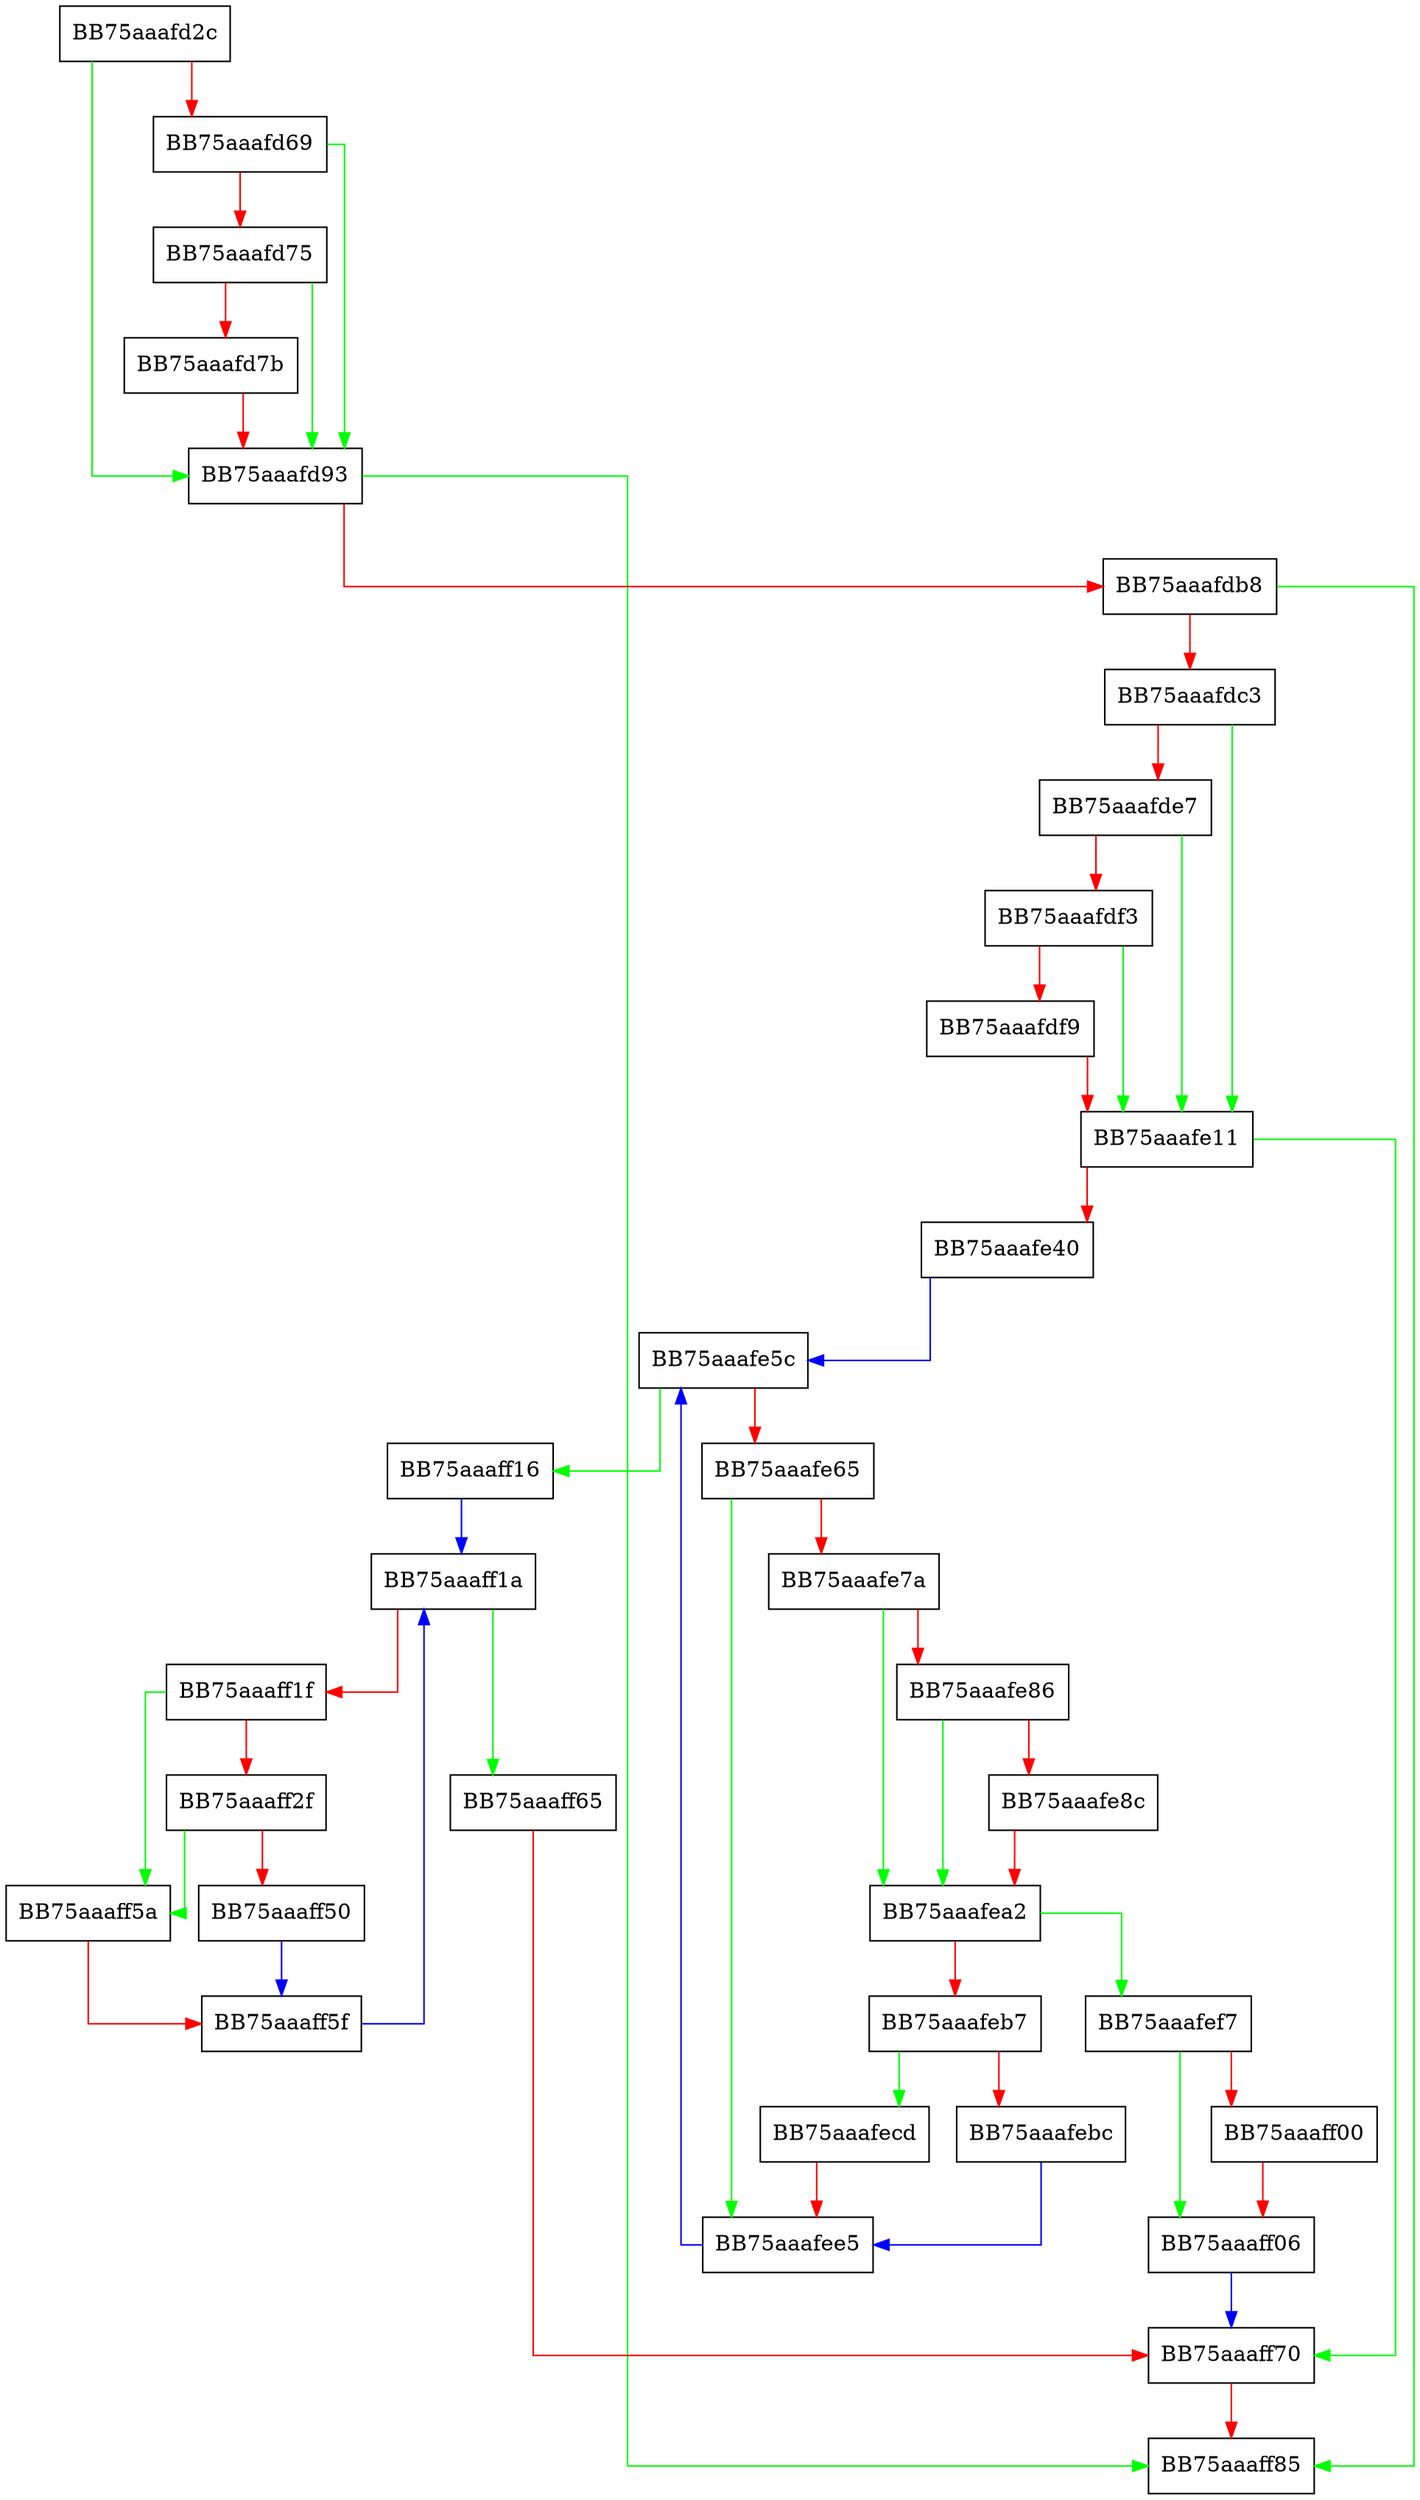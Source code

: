 digraph DoDiff {
  node [shape="box"];
  graph [splines=ortho];
  BB75aaafd2c -> BB75aaafd93 [color="green"];
  BB75aaafd2c -> BB75aaafd69 [color="red"];
  BB75aaafd69 -> BB75aaafd93 [color="green"];
  BB75aaafd69 -> BB75aaafd75 [color="red"];
  BB75aaafd75 -> BB75aaafd93 [color="green"];
  BB75aaafd75 -> BB75aaafd7b [color="red"];
  BB75aaafd7b -> BB75aaafd93 [color="red"];
  BB75aaafd93 -> BB75aaaff85 [color="green"];
  BB75aaafd93 -> BB75aaafdb8 [color="red"];
  BB75aaafdb8 -> BB75aaaff85 [color="green"];
  BB75aaafdb8 -> BB75aaafdc3 [color="red"];
  BB75aaafdc3 -> BB75aaafe11 [color="green"];
  BB75aaafdc3 -> BB75aaafde7 [color="red"];
  BB75aaafde7 -> BB75aaafe11 [color="green"];
  BB75aaafde7 -> BB75aaafdf3 [color="red"];
  BB75aaafdf3 -> BB75aaafe11 [color="green"];
  BB75aaafdf3 -> BB75aaafdf9 [color="red"];
  BB75aaafdf9 -> BB75aaafe11 [color="red"];
  BB75aaafe11 -> BB75aaaff70 [color="green"];
  BB75aaafe11 -> BB75aaafe40 [color="red"];
  BB75aaafe40 -> BB75aaafe5c [color="blue"];
  BB75aaafe5c -> BB75aaaff16 [color="green"];
  BB75aaafe5c -> BB75aaafe65 [color="red"];
  BB75aaafe65 -> BB75aaafee5 [color="green"];
  BB75aaafe65 -> BB75aaafe7a [color="red"];
  BB75aaafe7a -> BB75aaafea2 [color="green"];
  BB75aaafe7a -> BB75aaafe86 [color="red"];
  BB75aaafe86 -> BB75aaafea2 [color="green"];
  BB75aaafe86 -> BB75aaafe8c [color="red"];
  BB75aaafe8c -> BB75aaafea2 [color="red"];
  BB75aaafea2 -> BB75aaafef7 [color="green"];
  BB75aaafea2 -> BB75aaafeb7 [color="red"];
  BB75aaafeb7 -> BB75aaafecd [color="green"];
  BB75aaafeb7 -> BB75aaafebc [color="red"];
  BB75aaafebc -> BB75aaafee5 [color="blue"];
  BB75aaafecd -> BB75aaafee5 [color="red"];
  BB75aaafee5 -> BB75aaafe5c [color="blue"];
  BB75aaafef7 -> BB75aaaff06 [color="green"];
  BB75aaafef7 -> BB75aaaff00 [color="red"];
  BB75aaaff00 -> BB75aaaff06 [color="red"];
  BB75aaaff06 -> BB75aaaff70 [color="blue"];
  BB75aaaff16 -> BB75aaaff1a [color="blue"];
  BB75aaaff1a -> BB75aaaff65 [color="green"];
  BB75aaaff1a -> BB75aaaff1f [color="red"];
  BB75aaaff1f -> BB75aaaff5a [color="green"];
  BB75aaaff1f -> BB75aaaff2f [color="red"];
  BB75aaaff2f -> BB75aaaff5a [color="green"];
  BB75aaaff2f -> BB75aaaff50 [color="red"];
  BB75aaaff50 -> BB75aaaff5f [color="blue"];
  BB75aaaff5a -> BB75aaaff5f [color="red"];
  BB75aaaff5f -> BB75aaaff1a [color="blue"];
  BB75aaaff65 -> BB75aaaff70 [color="red"];
  BB75aaaff70 -> BB75aaaff85 [color="red"];
}